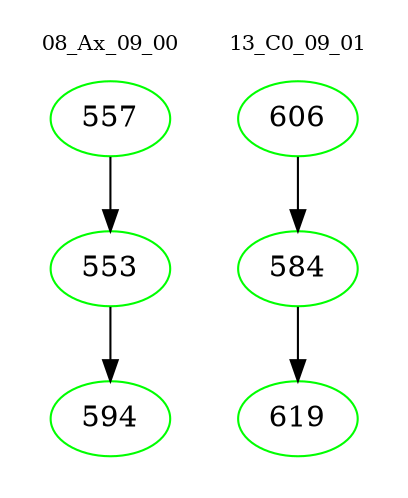 digraph{
subgraph cluster_0 {
color = white
label = "08_Ax_09_00";
fontsize=10;
T0_557 [label="557", color="green"]
T0_557 -> T0_553 [color="black"]
T0_553 [label="553", color="green"]
T0_553 -> T0_594 [color="black"]
T0_594 [label="594", color="green"]
}
subgraph cluster_1 {
color = white
label = "13_C0_09_01";
fontsize=10;
T1_606 [label="606", color="green"]
T1_606 -> T1_584 [color="black"]
T1_584 [label="584", color="green"]
T1_584 -> T1_619 [color="black"]
T1_619 [label="619", color="green"]
}
}
